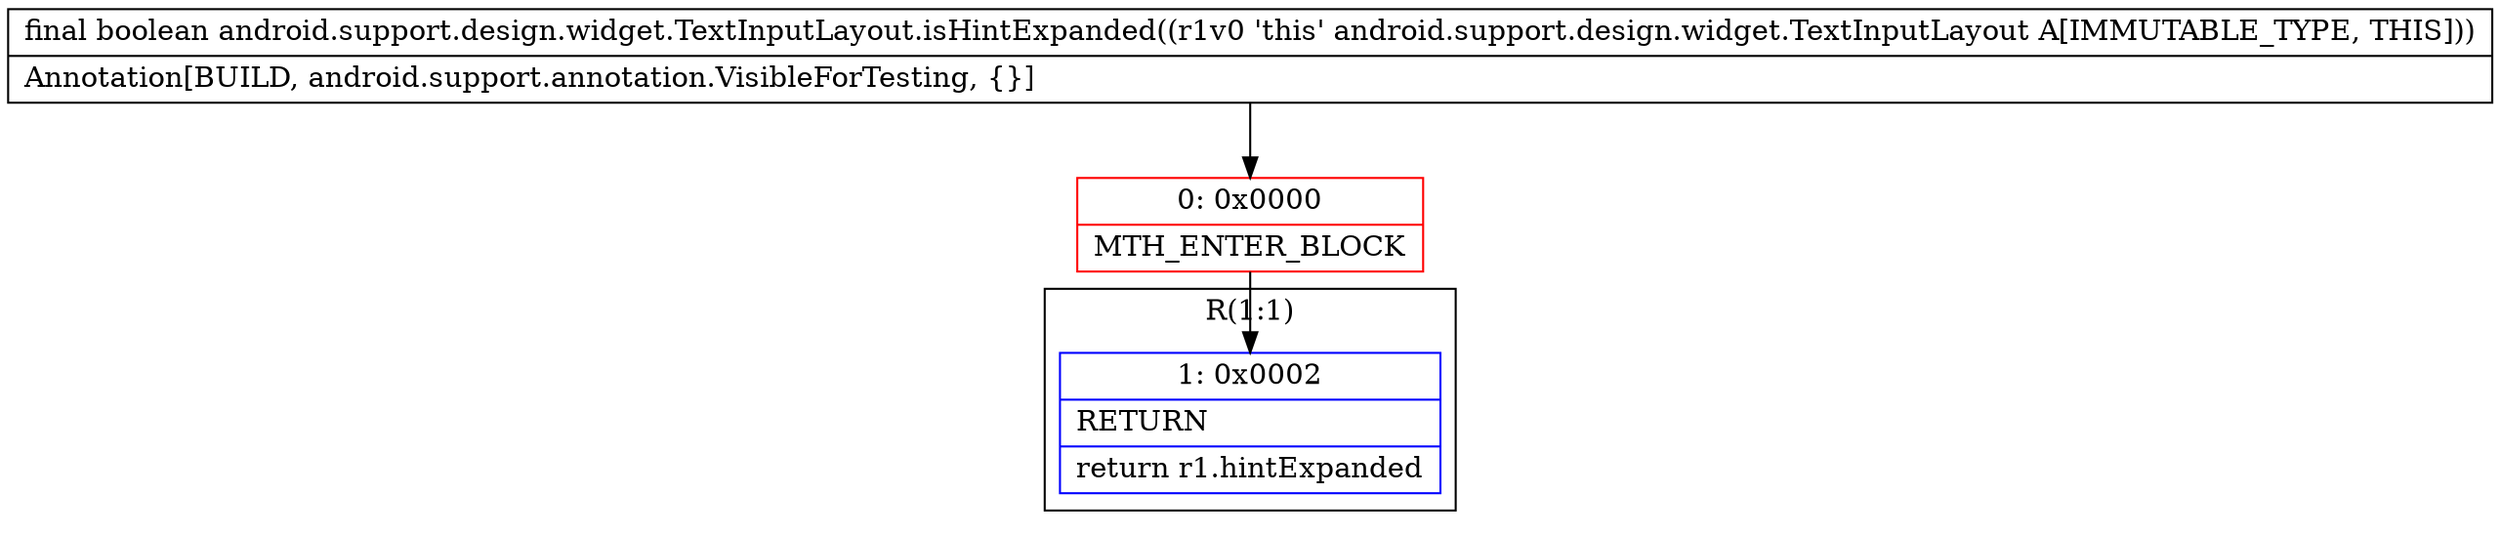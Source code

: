 digraph "CFG forandroid.support.design.widget.TextInputLayout.isHintExpanded()Z" {
subgraph cluster_Region_2138700361 {
label = "R(1:1)";
node [shape=record,color=blue];
Node_1 [shape=record,label="{1\:\ 0x0002|RETURN\l|return r1.hintExpanded\l}"];
}
Node_0 [shape=record,color=red,label="{0\:\ 0x0000|MTH_ENTER_BLOCK\l}"];
MethodNode[shape=record,label="{final boolean android.support.design.widget.TextInputLayout.isHintExpanded((r1v0 'this' android.support.design.widget.TextInputLayout A[IMMUTABLE_TYPE, THIS]))  | Annotation[BUILD, android.support.annotation.VisibleForTesting, \{\}]\l}"];
MethodNode -> Node_0;
Node_0 -> Node_1;
}

